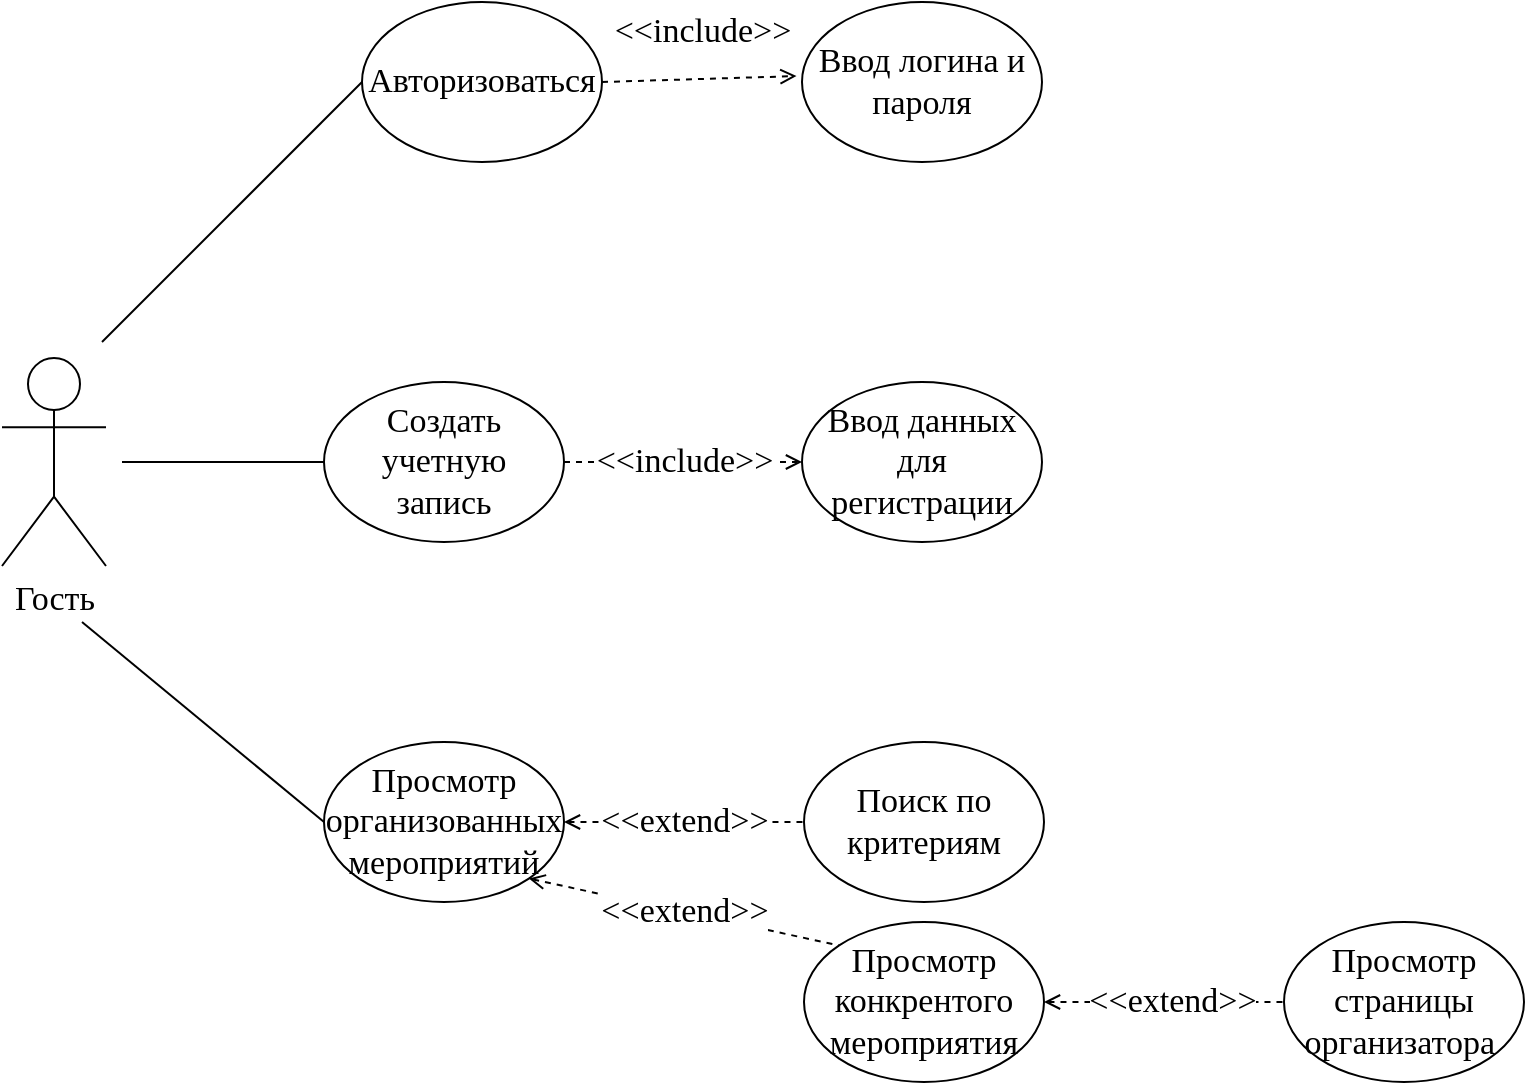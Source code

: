 <mxfile version="18.0.1" type="device"><diagram id="n592hlRHC7cg5pcwg0W7" name="Страница 1"><mxGraphModel dx="2048" dy="1933" grid="1" gridSize="10" guides="1" tooltips="1" connect="1" arrows="1" fold="1" page="1" pageScale="1" pageWidth="827" pageHeight="1169" math="0" shadow="0"><root><mxCell id="0"/><mxCell id="1" parent="0"/><mxCell id="DH_NvLXsCR3migPaSdXV-1" value="&amp;lt;&amp;lt;include&amp;gt;&amp;gt;" style="edgeStyle=none;rounded=0;orthogonalLoop=1;jettySize=auto;html=1;exitX=1;exitY=0.5;exitDx=0;exitDy=0;entryX=0;entryY=0.5;entryDx=0;entryDy=0;endArrow=open;endFill=0;dashed=1;fontSize=17;fontFamily=Times New Roman;" parent="1" source="DH_NvLXsCR3migPaSdXV-2" target="DH_NvLXsCR3migPaSdXV-5" edge="1"><mxGeometry relative="1" as="geometry"/></mxCell><mxCell id="DH_NvLXsCR3migPaSdXV-2" value="Создать учетную &lt;br&gt;запись" style="ellipse;whiteSpace=wrap;html=1;fontSize=17;fontFamily=Times New Roman;" parent="1" vertex="1"><mxGeometry x="-139" y="-410" width="120" height="80" as="geometry"/></mxCell><mxCell id="DH_NvLXsCR3migPaSdXV-3" style="edgeStyle=none;rounded=0;orthogonalLoop=1;jettySize=auto;html=1;endArrow=none;endFill=0;entryX=0;entryY=0.5;entryDx=0;entryDy=0;fontSize=17;fontFamily=Times New Roman;" parent="1" target="DH_NvLXsCR3migPaSdXV-2" edge="1"><mxGeometry relative="1" as="geometry"><mxPoint x="-240" y="-370" as="sourcePoint"/><mxPoint x="-249" y="-340" as="targetPoint"/></mxGeometry></mxCell><mxCell id="DH_NvLXsCR3migPaSdXV-4" value="Гость" style="shape=umlActor;verticalLabelPosition=bottom;verticalAlign=top;html=1;outlineConnect=0;fontSize=17;fontFamily=Times New Roman;" parent="1" vertex="1"><mxGeometry x="-300" y="-422" width="52" height="104" as="geometry"/></mxCell><mxCell id="DH_NvLXsCR3migPaSdXV-5" value="Ввод данных&lt;br style=&quot;font-size: 17px;&quot;&gt;для регистрации" style="ellipse;whiteSpace=wrap;html=1;fontSize=17;fontFamily=Times New Roman;" parent="1" vertex="1"><mxGeometry x="100" y="-410" width="120" height="80" as="geometry"/></mxCell><mxCell id="DH_NvLXsCR3migPaSdXV-6" style="edgeStyle=none;rounded=0;orthogonalLoop=1;jettySize=auto;html=1;exitX=0;exitY=0.5;exitDx=0;exitDy=0;endArrow=none;endFill=0;fontSize=17;fontFamily=Times New Roman;" parent="1" source="DH_NvLXsCR3migPaSdXV-7" edge="1"><mxGeometry relative="1" as="geometry"><mxPoint x="-250" y="-430" as="targetPoint"/></mxGeometry></mxCell><mxCell id="DH_NvLXsCR3migPaSdXV-7" value="Авторизоваться" style="ellipse;whiteSpace=wrap;html=1;fontSize=17;fontFamily=Times New Roman;" parent="1" vertex="1"><mxGeometry x="-120" y="-600" width="120" height="80" as="geometry"/></mxCell><mxCell id="DH_NvLXsCR3migPaSdXV-8" value="Ввод логина и пароля" style="ellipse;whiteSpace=wrap;html=1;fontSize=17;fontFamily=Times New Roman;" parent="1" vertex="1"><mxGeometry x="100" y="-600" width="120" height="80" as="geometry"/></mxCell><mxCell id="DH_NvLXsCR3migPaSdXV-9" value="" style="edgeStyle=none;rounded=0;orthogonalLoop=1;jettySize=auto;html=1;exitX=1;exitY=0.5;exitDx=0;exitDy=0;entryX=-0.023;entryY=0.463;entryDx=0;entryDy=0;endArrow=open;endFill=0;dashed=1;fontSize=17;fontFamily=Times New Roman;entryPerimeter=0;" parent="1" source="DH_NvLXsCR3migPaSdXV-7" target="DH_NvLXsCR3migPaSdXV-8" edge="1"><mxGeometry relative="1" as="geometry"><mxPoint x="181" y="-490" as="sourcePoint"/><mxPoint x="71" y="-520" as="targetPoint"/></mxGeometry></mxCell><mxCell id="DH_NvLXsCR3migPaSdXV-10" value="&amp;lt;&amp;lt;extend&amp;gt;&amp;gt;" style="edgeStyle=orthogonalEdgeStyle;rounded=0;orthogonalLoop=1;jettySize=auto;html=1;exitX=1;exitY=0.5;exitDx=0;exitDy=0;entryX=0;entryY=0.5;entryDx=0;entryDy=0;endArrow=none;endFill=0;dashed=1;startArrow=open;startFill=0;fontSize=17;fontFamily=Times New Roman;" parent="1" source="DH_NvLXsCR3migPaSdXV-13" target="DH_NvLXsCR3migPaSdXV-14" edge="1"><mxGeometry relative="1" as="geometry"/></mxCell><mxCell id="DH_NvLXsCR3migPaSdXV-11" value="&amp;lt;&amp;lt;extend&amp;gt;&amp;gt;" style="rounded=0;orthogonalLoop=1;jettySize=auto;html=1;exitX=1;exitY=1;exitDx=0;exitDy=0;entryX=0;entryY=0;entryDx=0;entryDy=0;dashed=1;startArrow=open;startFill=0;endArrow=none;endFill=0;fontSize=17;fontFamily=Times New Roman;" parent="1" source="DH_NvLXsCR3migPaSdXV-13" target="DH_NvLXsCR3migPaSdXV-16" edge="1"><mxGeometry relative="1" as="geometry"/></mxCell><mxCell id="DH_NvLXsCR3migPaSdXV-12" style="edgeStyle=none;rounded=0;orthogonalLoop=1;jettySize=auto;html=1;exitX=0;exitY=0.5;exitDx=0;exitDy=0;startArrow=none;startFill=0;endArrow=none;endFill=0;fontSize=17;fontFamily=Times New Roman;" parent="1" source="DH_NvLXsCR3migPaSdXV-13" edge="1"><mxGeometry relative="1" as="geometry"><mxPoint x="-260" y="-290" as="targetPoint"/></mxGeometry></mxCell><mxCell id="DH_NvLXsCR3migPaSdXV-13" value="Просмотр организованных мероприятий" style="ellipse;whiteSpace=wrap;html=1;fontSize=17;fontFamily=Times New Roman;" parent="1" vertex="1"><mxGeometry x="-139" y="-230" width="120" height="80" as="geometry"/></mxCell><mxCell id="DH_NvLXsCR3migPaSdXV-14" value="Поиск по критериям" style="ellipse;whiteSpace=wrap;html=1;fontSize=17;fontFamily=Times New Roman;" parent="1" vertex="1"><mxGeometry x="101" y="-230" width="120" height="80" as="geometry"/></mxCell><mxCell id="DH_NvLXsCR3migPaSdXV-15" value="&amp;lt;&amp;lt;extend&amp;gt;&amp;gt;" style="edgeStyle=none;rounded=0;orthogonalLoop=1;jettySize=auto;html=1;entryX=0;entryY=0.5;entryDx=0;entryDy=0;dashed=1;startArrow=open;startFill=0;endArrow=none;endFill=0;exitX=1;exitY=0.5;exitDx=0;exitDy=0;fontSize=17;fontFamily=Times New Roman;" parent="1" source="DH_NvLXsCR3migPaSdXV-16" target="DH_NvLXsCR3migPaSdXV-17" edge="1"><mxGeometry x="0.059" relative="1" as="geometry"><mxPoint x="262" y="40" as="sourcePoint"/><mxPoint as="offset"/></mxGeometry></mxCell><mxCell id="DH_NvLXsCR3migPaSdXV-16" value="Просмотр конкрентого мероприятия" style="ellipse;whiteSpace=wrap;html=1;fontSize=17;fontFamily=Times New Roman;" parent="1" vertex="1"><mxGeometry x="101" y="-140" width="120" height="80" as="geometry"/></mxCell><mxCell id="DH_NvLXsCR3migPaSdXV-17" value="Просмотр страницы организатора&amp;nbsp;" style="ellipse;whiteSpace=wrap;html=1;fontSize=17;fontFamily=Times New Roman;" parent="1" vertex="1"><mxGeometry x="341" y="-140" width="120" height="80" as="geometry"/></mxCell><mxCell id="DH_NvLXsCR3migPaSdXV-18" value="&amp;lt;&amp;lt;include&amp;gt;&amp;gt;" style="text;html=1;align=center;verticalAlign=middle;resizable=0;points=[];autosize=1;strokeColor=none;fillColor=none;fontFamily=Times New Roman;fontSize=17;" parent="1" vertex="1"><mxGeometry y="-600" width="100" height="30" as="geometry"/></mxCell></root></mxGraphModel></diagram></mxfile>